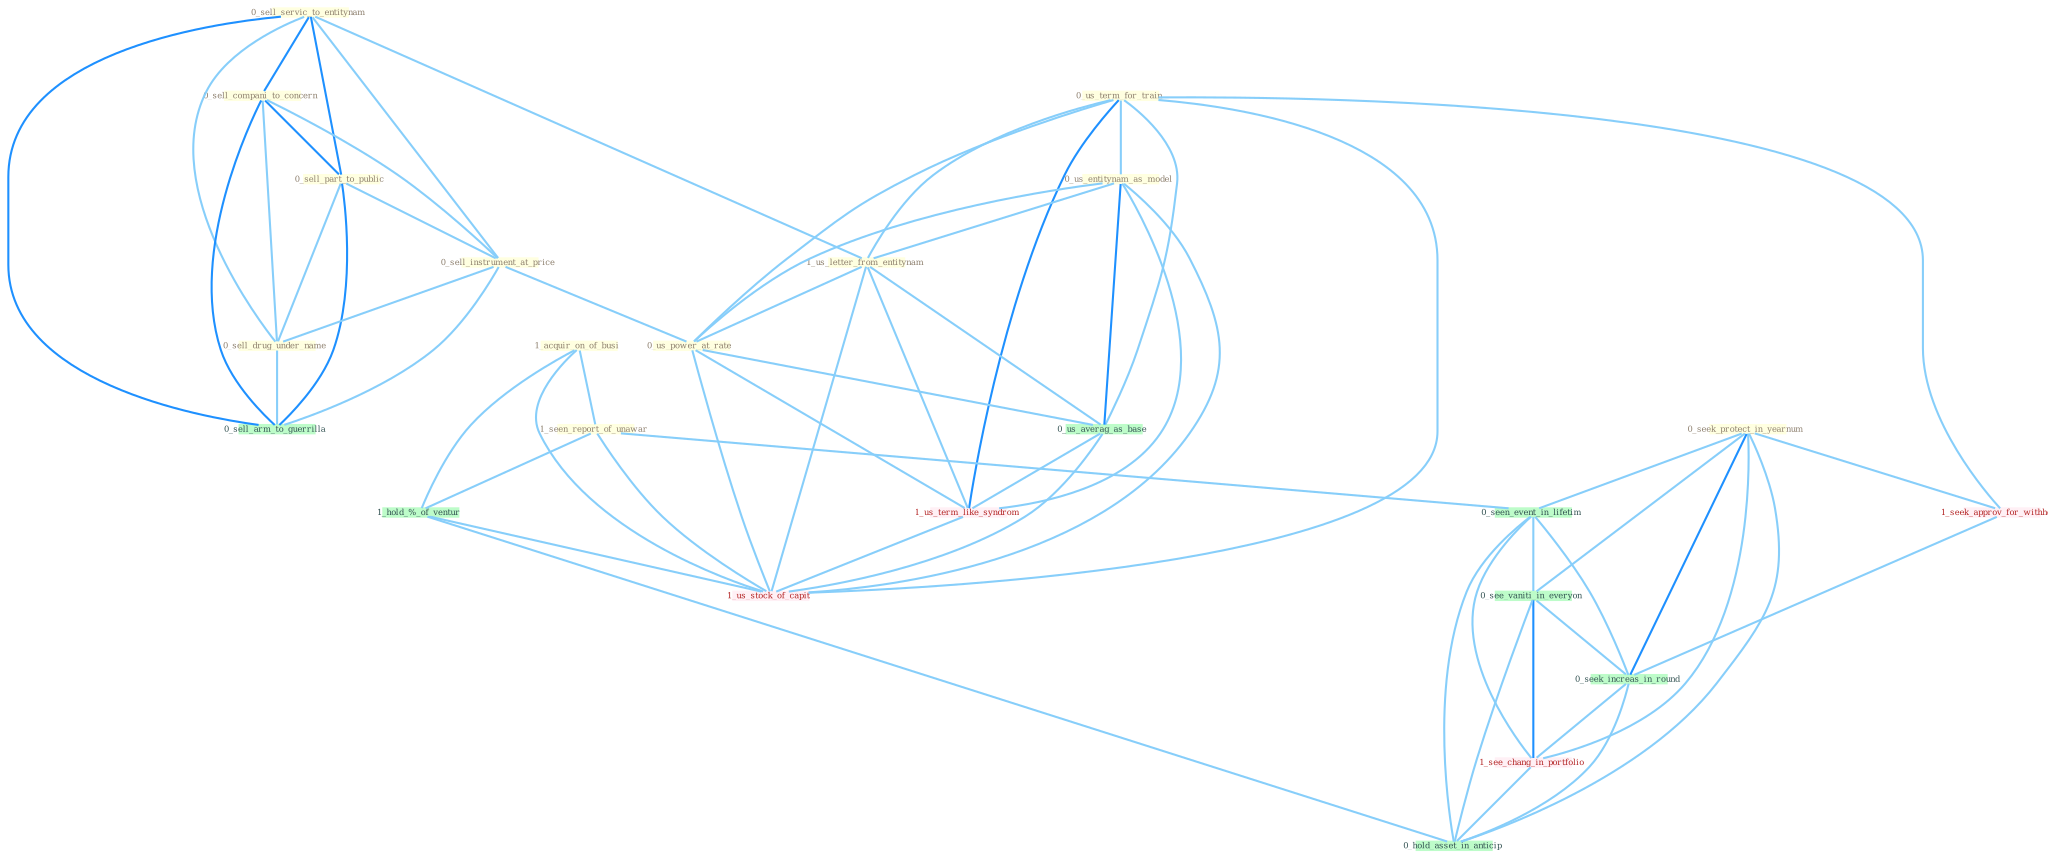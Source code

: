 Graph G{ 
    node
    [shape=polygon,style=filled,width=.5,height=.06,color="#BDFCC9",fixedsize=true,fontsize=4,
    fontcolor="#2f4f4f"];
    {node
    [color="#ffffe0", fontcolor="#8b7d6b"] "0_sell_servic_to_entitynam " "0_seek_protect_in_yearnum " "0_us_term_for_train " "0_sell_compani_to_concern " "1_acquir_on_of_busi " "1_seen_report_of_unawar " "0_sell_part_to_public " "0_us_entitynam_as_model " "1_us_letter_from_entitynam " "0_sell_instrument_at_price " "0_sell_drug_under_name " "0_us_power_at_rate "}
{node [color="#fff0f5", fontcolor="#b22222"] "1_us_term_like_syndrom " "1_seek_approv_for_withhold " "1_us_stock_of_capit " "1_see_chang_in_portfolio "}
edge [color="#B0E2FF"];

	"0_sell_servic_to_entitynam " -- "0_sell_compani_to_concern " [w="2", color="#1e90ff" , len=0.8];
	"0_sell_servic_to_entitynam " -- "0_sell_part_to_public " [w="2", color="#1e90ff" , len=0.8];
	"0_sell_servic_to_entitynam " -- "1_us_letter_from_entitynam " [w="1", color="#87cefa" ];
	"0_sell_servic_to_entitynam " -- "0_sell_instrument_at_price " [w="1", color="#87cefa" ];
	"0_sell_servic_to_entitynam " -- "0_sell_drug_under_name " [w="1", color="#87cefa" ];
	"0_sell_servic_to_entitynam " -- "0_sell_arm_to_guerrilla " [w="2", color="#1e90ff" , len=0.8];
	"0_seek_protect_in_yearnum " -- "0_seen_event_in_lifetim " [w="1", color="#87cefa" ];
	"0_seek_protect_in_yearnum " -- "1_seek_approv_for_withhold " [w="1", color="#87cefa" ];
	"0_seek_protect_in_yearnum " -- "0_see_vaniti_in_everyon " [w="1", color="#87cefa" ];
	"0_seek_protect_in_yearnum " -- "0_seek_increas_in_round " [w="2", color="#1e90ff" , len=0.8];
	"0_seek_protect_in_yearnum " -- "1_see_chang_in_portfolio " [w="1", color="#87cefa" ];
	"0_seek_protect_in_yearnum " -- "0_hold_asset_in_anticip " [w="1", color="#87cefa" ];
	"0_us_term_for_train " -- "0_us_entitynam_as_model " [w="1", color="#87cefa" ];
	"0_us_term_for_train " -- "1_us_letter_from_entitynam " [w="1", color="#87cefa" ];
	"0_us_term_for_train " -- "0_us_power_at_rate " [w="1", color="#87cefa" ];
	"0_us_term_for_train " -- "0_us_averag_as_base " [w="1", color="#87cefa" ];
	"0_us_term_for_train " -- "1_us_term_like_syndrom " [w="2", color="#1e90ff" , len=0.8];
	"0_us_term_for_train " -- "1_seek_approv_for_withhold " [w="1", color="#87cefa" ];
	"0_us_term_for_train " -- "1_us_stock_of_capit " [w="1", color="#87cefa" ];
	"0_sell_compani_to_concern " -- "0_sell_part_to_public " [w="2", color="#1e90ff" , len=0.8];
	"0_sell_compani_to_concern " -- "0_sell_instrument_at_price " [w="1", color="#87cefa" ];
	"0_sell_compani_to_concern " -- "0_sell_drug_under_name " [w="1", color="#87cefa" ];
	"0_sell_compani_to_concern " -- "0_sell_arm_to_guerrilla " [w="2", color="#1e90ff" , len=0.8];
	"1_acquir_on_of_busi " -- "1_seen_report_of_unawar " [w="1", color="#87cefa" ];
	"1_acquir_on_of_busi " -- "1_hold_%_of_ventur " [w="1", color="#87cefa" ];
	"1_acquir_on_of_busi " -- "1_us_stock_of_capit " [w="1", color="#87cefa" ];
	"1_seen_report_of_unawar " -- "0_seen_event_in_lifetim " [w="1", color="#87cefa" ];
	"1_seen_report_of_unawar " -- "1_hold_%_of_ventur " [w="1", color="#87cefa" ];
	"1_seen_report_of_unawar " -- "1_us_stock_of_capit " [w="1", color="#87cefa" ];
	"0_sell_part_to_public " -- "0_sell_instrument_at_price " [w="1", color="#87cefa" ];
	"0_sell_part_to_public " -- "0_sell_drug_under_name " [w="1", color="#87cefa" ];
	"0_sell_part_to_public " -- "0_sell_arm_to_guerrilla " [w="2", color="#1e90ff" , len=0.8];
	"0_us_entitynam_as_model " -- "1_us_letter_from_entitynam " [w="1", color="#87cefa" ];
	"0_us_entitynam_as_model " -- "0_us_power_at_rate " [w="1", color="#87cefa" ];
	"0_us_entitynam_as_model " -- "0_us_averag_as_base " [w="2", color="#1e90ff" , len=0.8];
	"0_us_entitynam_as_model " -- "1_us_term_like_syndrom " [w="1", color="#87cefa" ];
	"0_us_entitynam_as_model " -- "1_us_stock_of_capit " [w="1", color="#87cefa" ];
	"1_us_letter_from_entitynam " -- "0_us_power_at_rate " [w="1", color="#87cefa" ];
	"1_us_letter_from_entitynam " -- "0_us_averag_as_base " [w="1", color="#87cefa" ];
	"1_us_letter_from_entitynam " -- "1_us_term_like_syndrom " [w="1", color="#87cefa" ];
	"1_us_letter_from_entitynam " -- "1_us_stock_of_capit " [w="1", color="#87cefa" ];
	"0_sell_instrument_at_price " -- "0_sell_drug_under_name " [w="1", color="#87cefa" ];
	"0_sell_instrument_at_price " -- "0_us_power_at_rate " [w="1", color="#87cefa" ];
	"0_sell_instrument_at_price " -- "0_sell_arm_to_guerrilla " [w="1", color="#87cefa" ];
	"0_sell_drug_under_name " -- "0_sell_arm_to_guerrilla " [w="1", color="#87cefa" ];
	"0_us_power_at_rate " -- "0_us_averag_as_base " [w="1", color="#87cefa" ];
	"0_us_power_at_rate " -- "1_us_term_like_syndrom " [w="1", color="#87cefa" ];
	"0_us_power_at_rate " -- "1_us_stock_of_capit " [w="1", color="#87cefa" ];
	"0_seen_event_in_lifetim " -- "0_see_vaniti_in_everyon " [w="1", color="#87cefa" ];
	"0_seen_event_in_lifetim " -- "0_seek_increas_in_round " [w="1", color="#87cefa" ];
	"0_seen_event_in_lifetim " -- "1_see_chang_in_portfolio " [w="1", color="#87cefa" ];
	"0_seen_event_in_lifetim " -- "0_hold_asset_in_anticip " [w="1", color="#87cefa" ];
	"0_us_averag_as_base " -- "1_us_term_like_syndrom " [w="1", color="#87cefa" ];
	"0_us_averag_as_base " -- "1_us_stock_of_capit " [w="1", color="#87cefa" ];
	"1_us_term_like_syndrom " -- "1_us_stock_of_capit " [w="1", color="#87cefa" ];
	"1_seek_approv_for_withhold " -- "0_seek_increas_in_round " [w="1", color="#87cefa" ];
	"1_hold_%_of_ventur " -- "1_us_stock_of_capit " [w="1", color="#87cefa" ];
	"1_hold_%_of_ventur " -- "0_hold_asset_in_anticip " [w="1", color="#87cefa" ];
	"0_see_vaniti_in_everyon " -- "0_seek_increas_in_round " [w="1", color="#87cefa" ];
	"0_see_vaniti_in_everyon " -- "1_see_chang_in_portfolio " [w="2", color="#1e90ff" , len=0.8];
	"0_see_vaniti_in_everyon " -- "0_hold_asset_in_anticip " [w="1", color="#87cefa" ];
	"0_seek_increas_in_round " -- "1_see_chang_in_portfolio " [w="1", color="#87cefa" ];
	"0_seek_increas_in_round " -- "0_hold_asset_in_anticip " [w="1", color="#87cefa" ];
	"1_see_chang_in_portfolio " -- "0_hold_asset_in_anticip " [w="1", color="#87cefa" ];
}